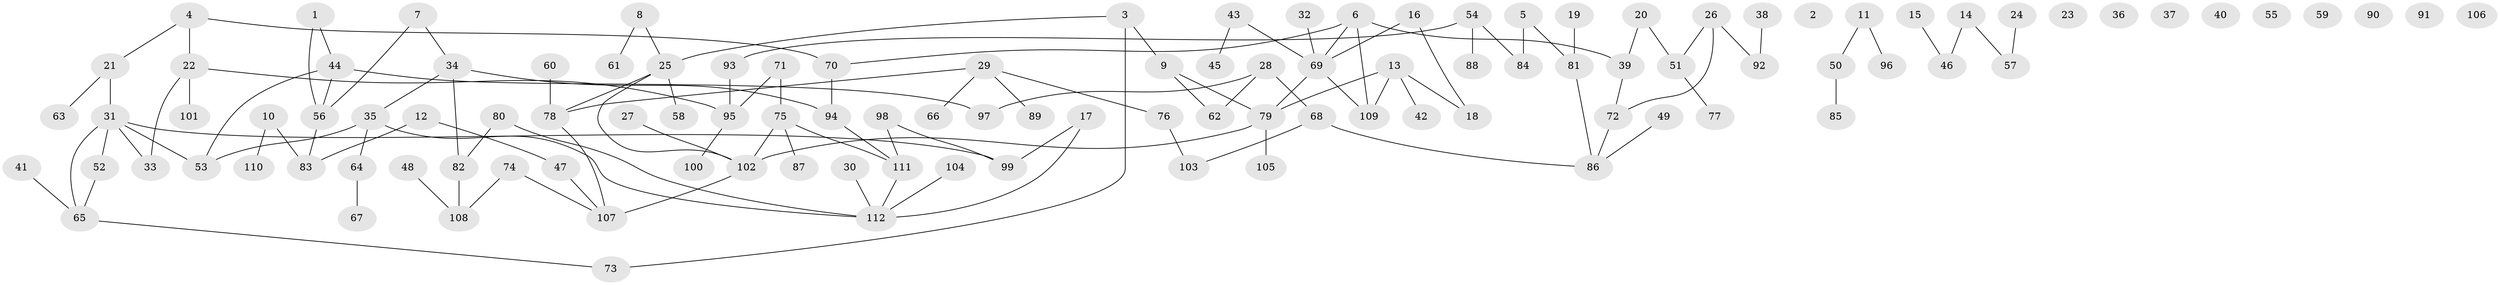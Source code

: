 // Generated by graph-tools (version 1.1) at 2025/38/03/09/25 04:38:56]
// undirected, 112 vertices, 123 edges
graph export_dot {
graph [start="1"]
  node [color=gray90,style=filled];
  1;
  2;
  3;
  4;
  5;
  6;
  7;
  8;
  9;
  10;
  11;
  12;
  13;
  14;
  15;
  16;
  17;
  18;
  19;
  20;
  21;
  22;
  23;
  24;
  25;
  26;
  27;
  28;
  29;
  30;
  31;
  32;
  33;
  34;
  35;
  36;
  37;
  38;
  39;
  40;
  41;
  42;
  43;
  44;
  45;
  46;
  47;
  48;
  49;
  50;
  51;
  52;
  53;
  54;
  55;
  56;
  57;
  58;
  59;
  60;
  61;
  62;
  63;
  64;
  65;
  66;
  67;
  68;
  69;
  70;
  71;
  72;
  73;
  74;
  75;
  76;
  77;
  78;
  79;
  80;
  81;
  82;
  83;
  84;
  85;
  86;
  87;
  88;
  89;
  90;
  91;
  92;
  93;
  94;
  95;
  96;
  97;
  98;
  99;
  100;
  101;
  102;
  103;
  104;
  105;
  106;
  107;
  108;
  109;
  110;
  111;
  112;
  1 -- 44;
  1 -- 56;
  3 -- 9;
  3 -- 25;
  3 -- 73;
  4 -- 21;
  4 -- 22;
  4 -- 70;
  5 -- 81;
  5 -- 84;
  6 -- 39;
  6 -- 69;
  6 -- 70;
  6 -- 109;
  7 -- 34;
  7 -- 56;
  8 -- 25;
  8 -- 61;
  9 -- 62;
  9 -- 79;
  10 -- 83;
  10 -- 110;
  11 -- 50;
  11 -- 96;
  12 -- 47;
  12 -- 83;
  13 -- 18;
  13 -- 42;
  13 -- 79;
  13 -- 109;
  14 -- 46;
  14 -- 57;
  15 -- 46;
  16 -- 18;
  16 -- 69;
  17 -- 99;
  17 -- 112;
  19 -- 81;
  20 -- 39;
  20 -- 51;
  21 -- 31;
  21 -- 63;
  22 -- 33;
  22 -- 95;
  22 -- 101;
  24 -- 57;
  25 -- 58;
  25 -- 78;
  25 -- 102;
  26 -- 51;
  26 -- 72;
  26 -- 92;
  27 -- 102;
  28 -- 62;
  28 -- 68;
  28 -- 97;
  29 -- 66;
  29 -- 76;
  29 -- 78;
  29 -- 89;
  30 -- 112;
  31 -- 33;
  31 -- 52;
  31 -- 53;
  31 -- 65;
  31 -- 99;
  32 -- 69;
  34 -- 35;
  34 -- 82;
  34 -- 94;
  35 -- 53;
  35 -- 64;
  35 -- 112;
  38 -- 92;
  39 -- 72;
  41 -- 65;
  43 -- 45;
  43 -- 69;
  44 -- 53;
  44 -- 56;
  44 -- 97;
  47 -- 107;
  48 -- 108;
  49 -- 86;
  50 -- 85;
  51 -- 77;
  52 -- 65;
  54 -- 84;
  54 -- 88;
  54 -- 93;
  56 -- 83;
  60 -- 78;
  64 -- 67;
  65 -- 73;
  68 -- 86;
  68 -- 103;
  69 -- 79;
  69 -- 109;
  70 -- 94;
  71 -- 75;
  71 -- 95;
  72 -- 86;
  74 -- 107;
  74 -- 108;
  75 -- 87;
  75 -- 102;
  75 -- 111;
  76 -- 103;
  78 -- 107;
  79 -- 102;
  79 -- 105;
  80 -- 82;
  80 -- 112;
  81 -- 86;
  82 -- 108;
  93 -- 95;
  94 -- 111;
  95 -- 100;
  98 -- 99;
  98 -- 111;
  102 -- 107;
  104 -- 112;
  111 -- 112;
}
